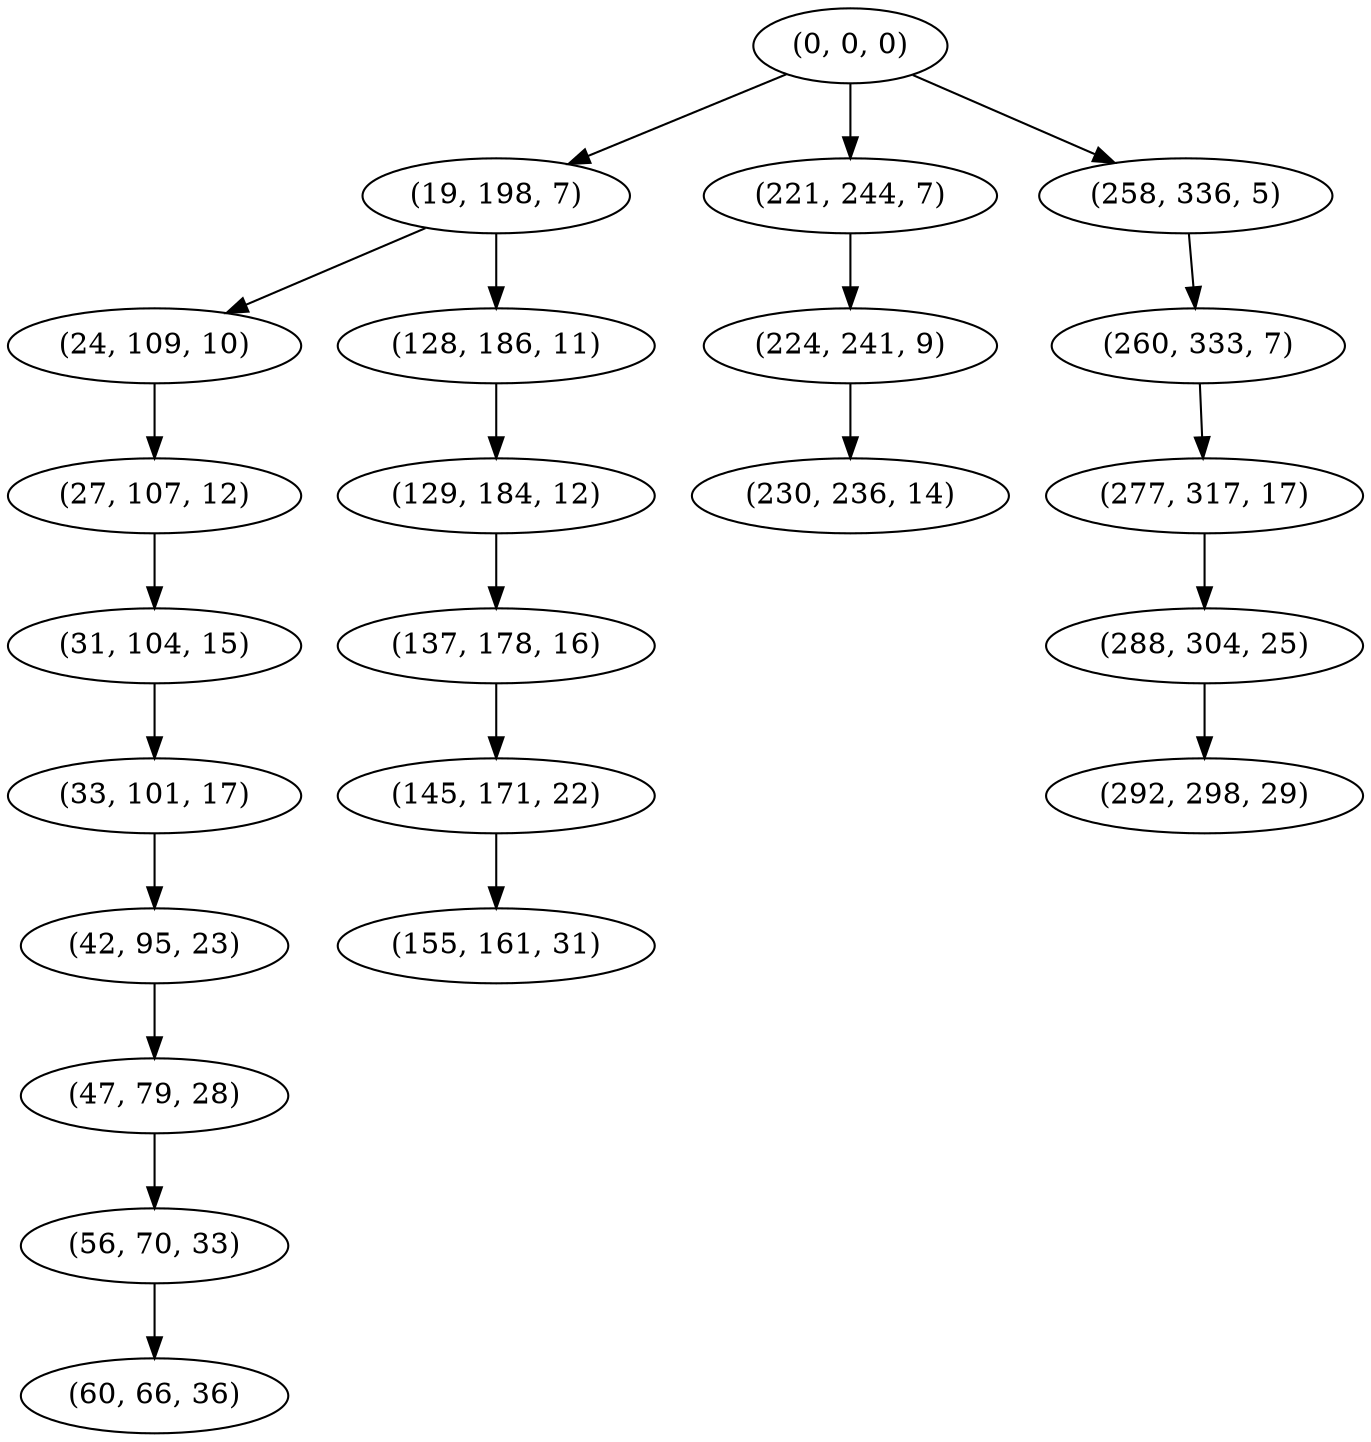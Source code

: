 digraph tree {
    "(0, 0, 0)";
    "(19, 198, 7)";
    "(24, 109, 10)";
    "(27, 107, 12)";
    "(31, 104, 15)";
    "(33, 101, 17)";
    "(42, 95, 23)";
    "(47, 79, 28)";
    "(56, 70, 33)";
    "(60, 66, 36)";
    "(128, 186, 11)";
    "(129, 184, 12)";
    "(137, 178, 16)";
    "(145, 171, 22)";
    "(155, 161, 31)";
    "(221, 244, 7)";
    "(224, 241, 9)";
    "(230, 236, 14)";
    "(258, 336, 5)";
    "(260, 333, 7)";
    "(277, 317, 17)";
    "(288, 304, 25)";
    "(292, 298, 29)";
    "(0, 0, 0)" -> "(19, 198, 7)";
    "(0, 0, 0)" -> "(221, 244, 7)";
    "(0, 0, 0)" -> "(258, 336, 5)";
    "(19, 198, 7)" -> "(24, 109, 10)";
    "(19, 198, 7)" -> "(128, 186, 11)";
    "(24, 109, 10)" -> "(27, 107, 12)";
    "(27, 107, 12)" -> "(31, 104, 15)";
    "(31, 104, 15)" -> "(33, 101, 17)";
    "(33, 101, 17)" -> "(42, 95, 23)";
    "(42, 95, 23)" -> "(47, 79, 28)";
    "(47, 79, 28)" -> "(56, 70, 33)";
    "(56, 70, 33)" -> "(60, 66, 36)";
    "(128, 186, 11)" -> "(129, 184, 12)";
    "(129, 184, 12)" -> "(137, 178, 16)";
    "(137, 178, 16)" -> "(145, 171, 22)";
    "(145, 171, 22)" -> "(155, 161, 31)";
    "(221, 244, 7)" -> "(224, 241, 9)";
    "(224, 241, 9)" -> "(230, 236, 14)";
    "(258, 336, 5)" -> "(260, 333, 7)";
    "(260, 333, 7)" -> "(277, 317, 17)";
    "(277, 317, 17)" -> "(288, 304, 25)";
    "(288, 304, 25)" -> "(292, 298, 29)";
}
